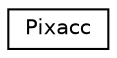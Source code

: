 digraph "Graphical Class Hierarchy"
{
 // LATEX_PDF_SIZE
  edge [fontname="Helvetica",fontsize="10",labelfontname="Helvetica",labelfontsize="10"];
  node [fontname="Helvetica",fontsize="10",shape=record];
  rankdir="LR";
  Node0 [label="Pixacc",height=0.2,width=0.4,color="black", fillcolor="white", style="filled",URL="$struct_pixacc.html",tooltip=" "];
}
